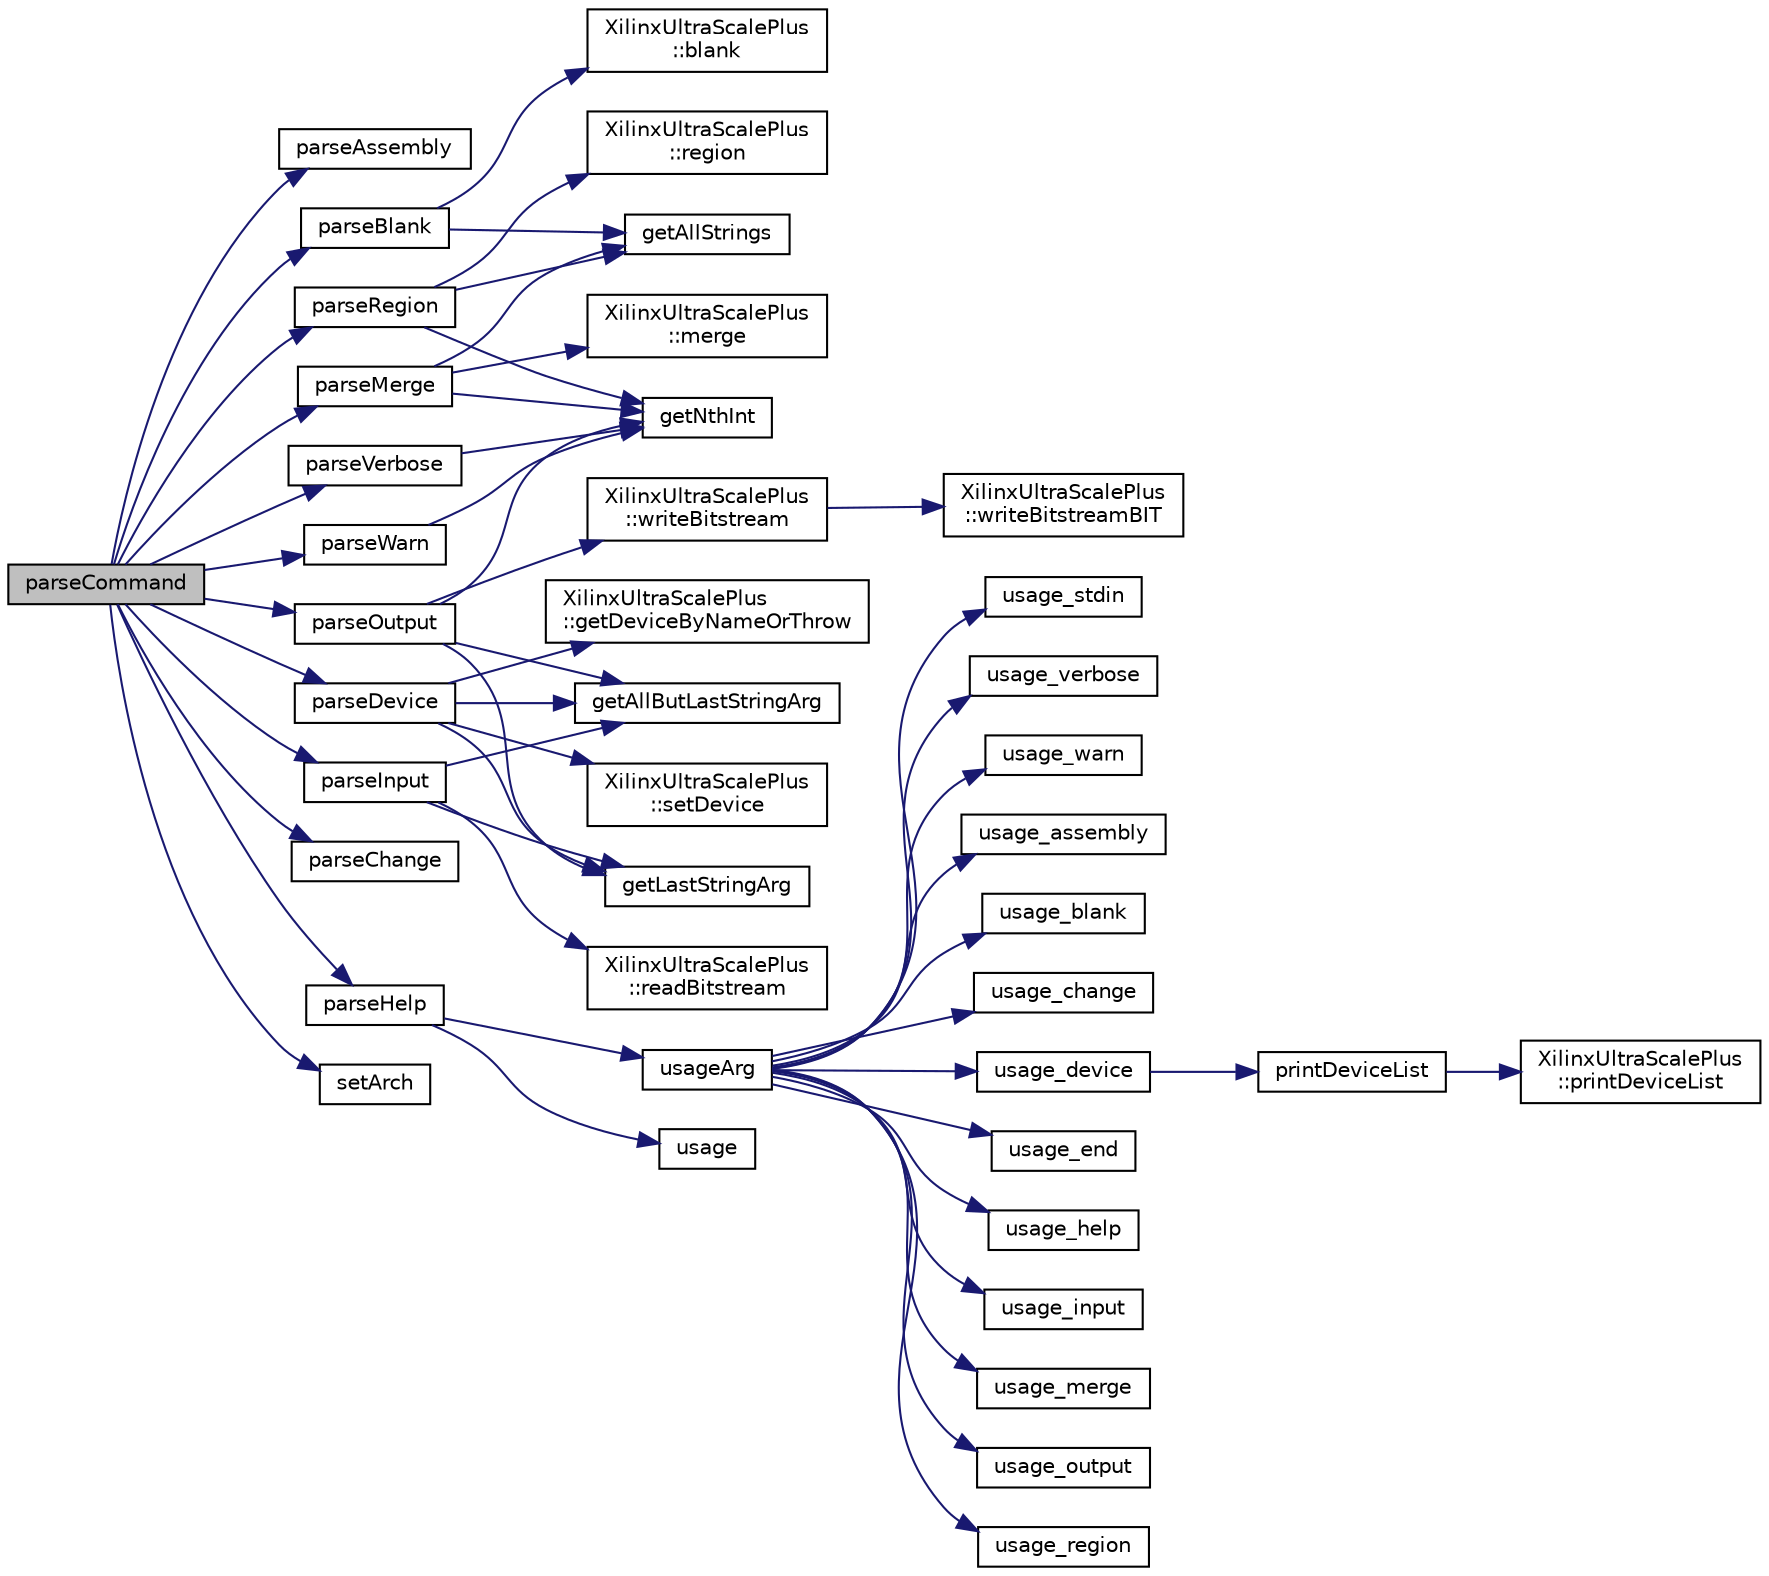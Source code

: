 digraph "parseCommand"
{
 // INTERACTIVE_SVG=YES
 // LATEX_PDF_SIZE
  edge [fontname="Helvetica",fontsize="10",labelfontname="Helvetica",labelfontsize="10"];
  node [fontname="Helvetica",fontsize="10",shape=record];
  rankdir="LR";
  Node1 [label="parseCommand",height=0.2,width=0.4,color="black", fillcolor="grey75", style="filled", fontcolor="black",tooltip=" "];
  Node1 -> Node2 [color="midnightblue",fontsize="10",style="solid",fontname="Helvetica"];
  Node2 [label="parseAssembly",height=0.2,width=0.4,color="black", fillcolor="white", style="filled",URL="$byteman_8cpp.html#abdebe35e6ba3749eaa14350ca0942419",tooltip=" "];
  Node1 -> Node3 [color="midnightblue",fontsize="10",style="solid",fontname="Helvetica"];
  Node3 [label="parseBlank",height=0.2,width=0.4,color="black", fillcolor="white", style="filled",URL="$byteman_8cpp.html#a51215e0def41bcc5f36f859b140a165f",tooltip=" "];
  Node3 -> Node4 [color="midnightblue",fontsize="10",style="solid",fontname="Helvetica"];
  Node4 [label="XilinxUltraScalePlus\l::blank",height=0.2,width=0.4,color="black", fillcolor="white", style="filled",URL="$classXilinxUltraScalePlus.html#a15434be327a556f42ae679ad8715f876",tooltip=" "];
  Node3 -> Node5 [color="midnightblue",fontsize="10",style="solid",fontname="Helvetica"];
  Node5 [label="getAllStrings",height=0.2,width=0.4,color="black", fillcolor="white", style="filled",URL="$byteman_8cpp.html#a7387d6a5da2c3ae1a51a14b1c0855112",tooltip=" "];
  Node1 -> Node6 [color="midnightblue",fontsize="10",style="solid",fontname="Helvetica"];
  Node6 [label="parseChange",height=0.2,width=0.4,color="black", fillcolor="white", style="filled",URL="$byteman_8cpp.html#aa23bea1bf8345e70d7eed43601105803",tooltip=" "];
  Node1 -> Node7 [color="midnightblue",fontsize="10",style="solid",fontname="Helvetica"];
  Node7 [label="parseDevice",height=0.2,width=0.4,color="black", fillcolor="white", style="filled",URL="$byteman_8cpp.html#a883440ce4fd99a9d8375dd36b34346ee",tooltip=" "];
  Node7 -> Node8 [color="midnightblue",fontsize="10",style="solid",fontname="Helvetica"];
  Node8 [label="getAllButLastStringArg",height=0.2,width=0.4,color="black", fillcolor="white", style="filled",URL="$byteman_8cpp.html#abb94c0ff14dd633ff41b3b9f83ae0bd3",tooltip=" "];
  Node7 -> Node9 [color="midnightblue",fontsize="10",style="solid",fontname="Helvetica"];
  Node9 [label="XilinxUltraScalePlus\l::getDeviceByNameOrThrow",height=0.2,width=0.4,color="black", fillcolor="white", style="filled",URL="$classXilinxUltraScalePlus.html#aa7161a5191cf43caf46263dbc82a45ef",tooltip=" "];
  Node7 -> Node10 [color="midnightblue",fontsize="10",style="solid",fontname="Helvetica"];
  Node10 [label="getLastStringArg",height=0.2,width=0.4,color="black", fillcolor="white", style="filled",URL="$byteman_8cpp.html#a00471d4a59c1bf585fbc1cdf2398a02d",tooltip=" "];
  Node7 -> Node11 [color="midnightblue",fontsize="10",style="solid",fontname="Helvetica"];
  Node11 [label="XilinxUltraScalePlus\l::setDevice",height=0.2,width=0.4,color="black", fillcolor="white", style="filled",URL="$classXilinxUltraScalePlus.html#a762297dd90b02efcbb4a4aa0274dd34b",tooltip=" "];
  Node1 -> Node12 [color="midnightblue",fontsize="10",style="solid",fontname="Helvetica"];
  Node12 [label="parseHelp",height=0.2,width=0.4,color="black", fillcolor="white", style="filled",URL="$byteman_8h.html#a452ea4eb7e81dcb75c487904fd71c8f1",tooltip=" "];
  Node12 -> Node13 [color="midnightblue",fontsize="10",style="solid",fontname="Helvetica"];
  Node13 [label="usage",height=0.2,width=0.4,color="black", fillcolor="white", style="filled",URL="$help_8cpp.html#a2ef30c42cbc289d899a8be5d2d8f77d0",tooltip=" "];
  Node12 -> Node14 [color="midnightblue",fontsize="10",style="solid",fontname="Helvetica"];
  Node14 [label="usageArg",height=0.2,width=0.4,color="black", fillcolor="white", style="filled",URL="$help_8cpp.html#ae0259929823a681afb82bc7391b0f69b",tooltip=" "];
  Node14 -> Node15 [color="midnightblue",fontsize="10",style="solid",fontname="Helvetica"];
  Node15 [label="usage_assembly",height=0.2,width=0.4,color="black", fillcolor="white", style="filled",URL="$help_8cpp.html#aede32834476091f4eb0ae6749f41eacf",tooltip=" "];
  Node14 -> Node16 [color="midnightblue",fontsize="10",style="solid",fontname="Helvetica"];
  Node16 [label="usage_blank",height=0.2,width=0.4,color="black", fillcolor="white", style="filled",URL="$help_8cpp.html#accc90fd0feeb842781a3e5f91b2d2146",tooltip=" "];
  Node14 -> Node17 [color="midnightblue",fontsize="10",style="solid",fontname="Helvetica"];
  Node17 [label="usage_change",height=0.2,width=0.4,color="black", fillcolor="white", style="filled",URL="$help_8cpp.html#a5c779e76e21b34d6bb3b884ac1ef9083",tooltip=" "];
  Node14 -> Node18 [color="midnightblue",fontsize="10",style="solid",fontname="Helvetica"];
  Node18 [label="usage_device",height=0.2,width=0.4,color="black", fillcolor="white", style="filled",URL="$help_8cpp.html#a28714bd0b194f699df903e7bd994a768",tooltip=" "];
  Node18 -> Node19 [color="midnightblue",fontsize="10",style="solid",fontname="Helvetica"];
  Node19 [label="printDeviceList",height=0.2,width=0.4,color="black", fillcolor="white", style="filled",URL="$byteman_8cpp.html#a23beb5409443799c43ba81c405375f4f",tooltip=" "];
  Node19 -> Node20 [color="midnightblue",fontsize="10",style="solid",fontname="Helvetica"];
  Node20 [label="XilinxUltraScalePlus\l::printDeviceList",height=0.2,width=0.4,color="black", fillcolor="white", style="filled",URL="$classXilinxUltraScalePlus.html#ad7b956985959fc268e85fd2c528d81a5",tooltip=" "];
  Node14 -> Node21 [color="midnightblue",fontsize="10",style="solid",fontname="Helvetica"];
  Node21 [label="usage_end",height=0.2,width=0.4,color="black", fillcolor="white", style="filled",URL="$help_8cpp.html#a89a232fcf363da02884b15625ea242b1",tooltip=" "];
  Node14 -> Node22 [color="midnightblue",fontsize="10",style="solid",fontname="Helvetica"];
  Node22 [label="usage_help",height=0.2,width=0.4,color="black", fillcolor="white", style="filled",URL="$help_8cpp.html#af1a5368922439cb186899b545fd1965e",tooltip=" "];
  Node14 -> Node23 [color="midnightblue",fontsize="10",style="solid",fontname="Helvetica"];
  Node23 [label="usage_input",height=0.2,width=0.4,color="black", fillcolor="white", style="filled",URL="$help_8cpp.html#a120f05cbb24b01b4bcae94229814418b",tooltip=" "];
  Node14 -> Node24 [color="midnightblue",fontsize="10",style="solid",fontname="Helvetica"];
  Node24 [label="usage_merge",height=0.2,width=0.4,color="black", fillcolor="white", style="filled",URL="$help_8cpp.html#a2aa5b9213acbbf68d4d14ed00ea4ee4c",tooltip=" "];
  Node14 -> Node25 [color="midnightblue",fontsize="10",style="solid",fontname="Helvetica"];
  Node25 [label="usage_output",height=0.2,width=0.4,color="black", fillcolor="white", style="filled",URL="$help_8cpp.html#ac40cf37cc9ea9b9a8f099b4974724fad",tooltip=" "];
  Node14 -> Node26 [color="midnightblue",fontsize="10",style="solid",fontname="Helvetica"];
  Node26 [label="usage_region",height=0.2,width=0.4,color="black", fillcolor="white", style="filled",URL="$help_8cpp.html#adf57083eb4a99d6885783b9bb106890e",tooltip=" "];
  Node14 -> Node27 [color="midnightblue",fontsize="10",style="solid",fontname="Helvetica"];
  Node27 [label="usage_stdin",height=0.2,width=0.4,color="black", fillcolor="white", style="filled",URL="$help_8cpp.html#a49223a995301022ffb657717122d88de",tooltip=" "];
  Node14 -> Node28 [color="midnightblue",fontsize="10",style="solid",fontname="Helvetica"];
  Node28 [label="usage_verbose",height=0.2,width=0.4,color="black", fillcolor="white", style="filled",URL="$help_8cpp.html#a46c7d0d124e51b373e20ad7fc73278d4",tooltip=" "];
  Node14 -> Node29 [color="midnightblue",fontsize="10",style="solid",fontname="Helvetica"];
  Node29 [label="usage_warn",height=0.2,width=0.4,color="black", fillcolor="white", style="filled",URL="$help_8cpp.html#a33a04cbd434c5ebe2c0113f5acb2c089",tooltip=" "];
  Node1 -> Node30 [color="midnightblue",fontsize="10",style="solid",fontname="Helvetica"];
  Node30 [label="parseInput",height=0.2,width=0.4,color="black", fillcolor="white", style="filled",URL="$byteman_8cpp.html#a4dbd88e4909b2f0429f9d0b2fc2608bb",tooltip=" "];
  Node30 -> Node8 [color="midnightblue",fontsize="10",style="solid",fontname="Helvetica"];
  Node30 -> Node10 [color="midnightblue",fontsize="10",style="solid",fontname="Helvetica"];
  Node30 -> Node31 [color="midnightblue",fontsize="10",style="solid",fontname="Helvetica"];
  Node31 [label="XilinxUltraScalePlus\l::readBitstream",height=0.2,width=0.4,color="black", fillcolor="white", style="filled",URL="$classXilinxUltraScalePlus.html#a0e5d08a2e5c37a29a1a04d50b48739d2",tooltip=" "];
  Node1 -> Node32 [color="midnightblue",fontsize="10",style="solid",fontname="Helvetica"];
  Node32 [label="parseMerge",height=0.2,width=0.4,color="black", fillcolor="white", style="filled",URL="$byteman_8cpp.html#a8c6afae26d72a7030f5f568b832170cc",tooltip=" "];
  Node32 -> Node5 [color="midnightblue",fontsize="10",style="solid",fontname="Helvetica"];
  Node32 -> Node33 [color="midnightblue",fontsize="10",style="solid",fontname="Helvetica"];
  Node33 [label="getNthInt",height=0.2,width=0.4,color="black", fillcolor="white", style="filled",URL="$byteman_8cpp.html#a7e6d949e69ac4f52a80dad0b6d62de02",tooltip=" "];
  Node32 -> Node34 [color="midnightblue",fontsize="10",style="solid",fontname="Helvetica"];
  Node34 [label="XilinxUltraScalePlus\l::merge",height=0.2,width=0.4,color="black", fillcolor="white", style="filled",URL="$classXilinxUltraScalePlus.html#a2736a4556848cdea1b411ef5d4a2fd56",tooltip=" "];
  Node1 -> Node35 [color="midnightblue",fontsize="10",style="solid",fontname="Helvetica"];
  Node35 [label="parseOutput",height=0.2,width=0.4,color="black", fillcolor="white", style="filled",URL="$byteman_8cpp.html#a6864a632485326d2049256aeb01cc4cf",tooltip=" "];
  Node35 -> Node8 [color="midnightblue",fontsize="10",style="solid",fontname="Helvetica"];
  Node35 -> Node10 [color="midnightblue",fontsize="10",style="solid",fontname="Helvetica"];
  Node35 -> Node33 [color="midnightblue",fontsize="10",style="solid",fontname="Helvetica"];
  Node35 -> Node36 [color="midnightblue",fontsize="10",style="solid",fontname="Helvetica"];
  Node36 [label="XilinxUltraScalePlus\l::writeBitstream",height=0.2,width=0.4,color="black", fillcolor="white", style="filled",URL="$classXilinxUltraScalePlus.html#aecdb65a64d91cb6bcc3a920ac6e55692",tooltip=" "];
  Node36 -> Node37 [color="midnightblue",fontsize="10",style="solid",fontname="Helvetica"];
  Node37 [label="XilinxUltraScalePlus\l::writeBitstreamBIT",height=0.2,width=0.4,color="black", fillcolor="white", style="filled",URL="$classXilinxUltraScalePlus.html#a84674d061a521a9cf9a7e9ce3cb732e2",tooltip=" "];
  Node1 -> Node38 [color="midnightblue",fontsize="10",style="solid",fontname="Helvetica"];
  Node38 [label="parseRegion",height=0.2,width=0.4,color="black", fillcolor="white", style="filled",URL="$byteman_8cpp.html#a65e06ace3e66b81b8ec14ec72dae1830",tooltip=" "];
  Node38 -> Node5 [color="midnightblue",fontsize="10",style="solid",fontname="Helvetica"];
  Node38 -> Node33 [color="midnightblue",fontsize="10",style="solid",fontname="Helvetica"];
  Node38 -> Node39 [color="midnightblue",fontsize="10",style="solid",fontname="Helvetica"];
  Node39 [label="XilinxUltraScalePlus\l::region",height=0.2,width=0.4,color="black", fillcolor="white", style="filled",URL="$classXilinxUltraScalePlus.html#ab0f4022be98e6a142e5a9331e7ed79ea",tooltip=" "];
  Node1 -> Node40 [color="midnightblue",fontsize="10",style="solid",fontname="Helvetica"];
  Node40 [label="parseVerbose",height=0.2,width=0.4,color="black", fillcolor="white", style="filled",URL="$byteman_8cpp.html#acd26748fd11d0a0c11b892dbbb8dde7c",tooltip=" "];
  Node40 -> Node33 [color="midnightblue",fontsize="10",style="solid",fontname="Helvetica"];
  Node1 -> Node41 [color="midnightblue",fontsize="10",style="solid",fontname="Helvetica"];
  Node41 [label="parseWarn",height=0.2,width=0.4,color="black", fillcolor="white", style="filled",URL="$byteman_8cpp.html#a8f7be31e158a1af17d28b26fdcb8653d",tooltip=" "];
  Node41 -> Node33 [color="midnightblue",fontsize="10",style="solid",fontname="Helvetica"];
  Node1 -> Node42 [color="midnightblue",fontsize="10",style="solid",fontname="Helvetica"];
  Node42 [label="setArch",height=0.2,width=0.4,color="black", fillcolor="white", style="filled",URL="$byteman_8cpp.html#a098d934d069c59b7087c186b8fae2ef6",tooltip=" "];
}

